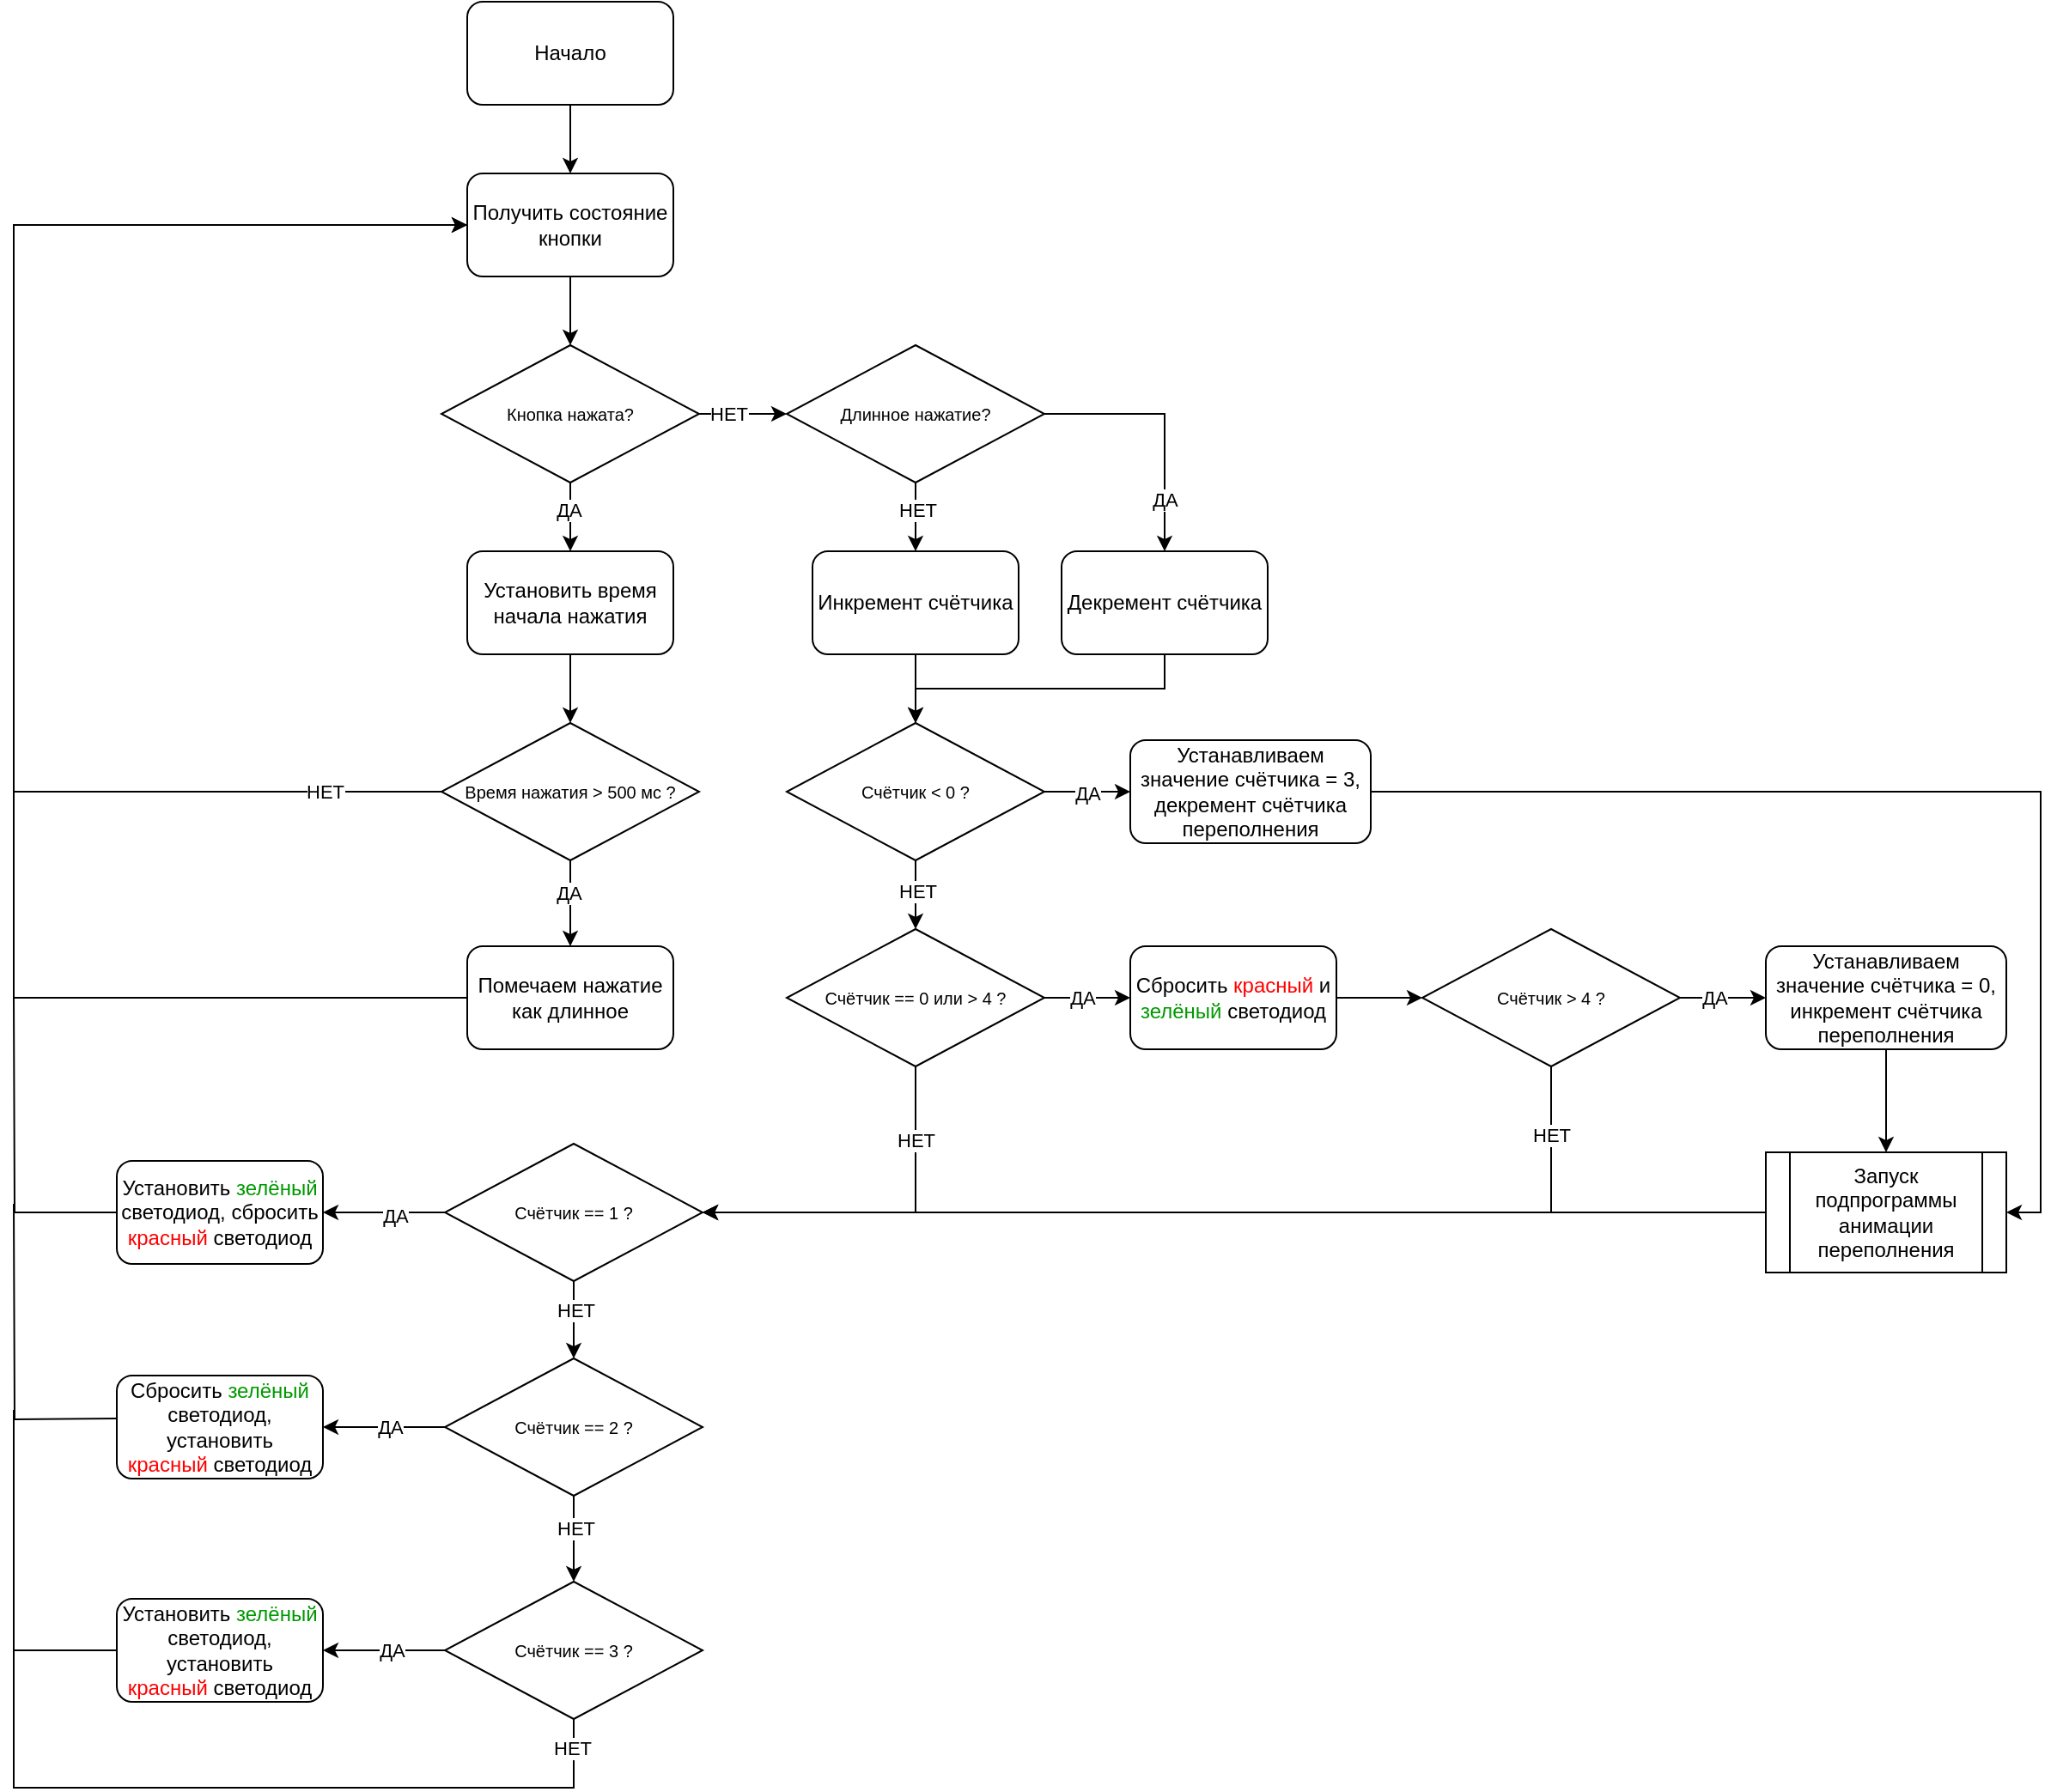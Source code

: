 <mxfile version="28.2.7">
  <diagram name="Страница — 1" id="g4oelMtz0Izz_kZESf4x">
    <mxGraphModel dx="1731" dy="913" grid="1" gridSize="10" guides="1" tooltips="1" connect="1" arrows="1" fold="1" page="1" pageScale="1" pageWidth="3300" pageHeight="4681" math="0" shadow="0">
      <root>
        <mxCell id="0" />
        <mxCell id="1" parent="0" />
        <mxCell id="89le1lL-WRRe9s-oZYW1-1" value="Получить состояние кнопки" style="rounded=1;whiteSpace=wrap;html=1;" vertex="1" parent="1">
          <mxGeometry x="404" y="370" width="120" height="60" as="geometry" />
        </mxCell>
        <mxCell id="89le1lL-WRRe9s-oZYW1-25" style="edgeStyle=orthogonalEdgeStyle;rounded=0;orthogonalLoop=1;jettySize=auto;html=1;exitX=1;exitY=0.5;exitDx=0;exitDy=0;entryX=0;entryY=0.5;entryDx=0;entryDy=0;" edge="1" parent="1" source="89le1lL-WRRe9s-oZYW1-9" target="89le1lL-WRRe9s-oZYW1-24">
          <mxGeometry relative="1" as="geometry" />
        </mxCell>
        <mxCell id="89le1lL-WRRe9s-oZYW1-26" value="NO" style="edgeLabel;html=1;align=center;verticalAlign=middle;resizable=0;points=[];" vertex="1" connectable="0" parent="89le1lL-WRRe9s-oZYW1-25">
          <mxGeometry x="-0.344" y="1" relative="1" as="geometry">
            <mxPoint as="offset" />
          </mxGeometry>
        </mxCell>
        <mxCell id="89le1lL-WRRe9s-oZYW1-33" value="НЕТ" style="edgeLabel;html=1;align=center;verticalAlign=middle;resizable=0;points=[];" vertex="1" connectable="0" parent="89le1lL-WRRe9s-oZYW1-25">
          <mxGeometry x="-0.324" y="-2" relative="1" as="geometry">
            <mxPoint y="-2" as="offset" />
          </mxGeometry>
        </mxCell>
        <mxCell id="89le1lL-WRRe9s-oZYW1-44" style="edgeStyle=orthogonalEdgeStyle;rounded=0;orthogonalLoop=1;jettySize=auto;html=1;exitX=0.5;exitY=1;exitDx=0;exitDy=0;" edge="1" parent="1" source="89le1lL-WRRe9s-oZYW1-9" target="89le1lL-WRRe9s-oZYW1-42">
          <mxGeometry relative="1" as="geometry" />
        </mxCell>
        <mxCell id="89le1lL-WRRe9s-oZYW1-46" value="ДА" style="edgeLabel;html=1;align=center;verticalAlign=middle;resizable=0;points=[];" vertex="1" connectable="0" parent="89le1lL-WRRe9s-oZYW1-44">
          <mxGeometry x="-0.215" y="-1" relative="1" as="geometry">
            <mxPoint as="offset" />
          </mxGeometry>
        </mxCell>
        <mxCell id="89le1lL-WRRe9s-oZYW1-9" value="Кнопка нажата?" style="rhombus;whiteSpace=wrap;html=1;fontSize=10;" vertex="1" parent="1">
          <mxGeometry x="389" y="470" width="150" height="80" as="geometry" />
        </mxCell>
        <mxCell id="89le1lL-WRRe9s-oZYW1-10" value="" style="endArrow=classic;html=1;rounded=0;exitX=0.5;exitY=1;exitDx=0;exitDy=0;entryX=0.5;entryY=0;entryDx=0;entryDy=0;" edge="1" parent="1" source="89le1lL-WRRe9s-oZYW1-1" target="89le1lL-WRRe9s-oZYW1-9">
          <mxGeometry width="50" height="50" relative="1" as="geometry">
            <mxPoint x="440" y="600" as="sourcePoint" />
            <mxPoint x="464" y="460.0" as="targetPoint" />
          </mxGeometry>
        </mxCell>
        <mxCell id="89le1lL-WRRe9s-oZYW1-40" style="edgeStyle=orthogonalEdgeStyle;rounded=0;orthogonalLoop=1;jettySize=auto;html=1;exitX=0.5;exitY=1;exitDx=0;exitDy=0;" edge="1" parent="1" source="89le1lL-WRRe9s-oZYW1-17" target="89le1lL-WRRe9s-oZYW1-39">
          <mxGeometry relative="1" as="geometry" />
        </mxCell>
        <mxCell id="89le1lL-WRRe9s-oZYW1-41" value="НЕТ" style="edgeLabel;html=1;align=center;verticalAlign=middle;resizable=0;points=[];" vertex="1" connectable="0" parent="89le1lL-WRRe9s-oZYW1-40">
          <mxGeometry x="-0.097" y="1" relative="1" as="geometry">
            <mxPoint as="offset" />
          </mxGeometry>
        </mxCell>
        <mxCell id="89le1lL-WRRe9s-oZYW1-59" style="edgeStyle=orthogonalEdgeStyle;rounded=0;orthogonalLoop=1;jettySize=auto;html=1;exitX=1;exitY=0.5;exitDx=0;exitDy=0;entryX=0;entryY=0.5;entryDx=0;entryDy=0;" edge="1" parent="1" source="89le1lL-WRRe9s-oZYW1-17" target="89le1lL-WRRe9s-oZYW1-58">
          <mxGeometry relative="1" as="geometry" />
        </mxCell>
        <mxCell id="89le1lL-WRRe9s-oZYW1-60" value="ДА" style="edgeLabel;html=1;align=center;verticalAlign=middle;resizable=0;points=[];" vertex="1" connectable="0" parent="89le1lL-WRRe9s-oZYW1-59">
          <mxGeometry x="-0.027" y="-1" relative="1" as="geometry">
            <mxPoint as="offset" />
          </mxGeometry>
        </mxCell>
        <mxCell id="89le1lL-WRRe9s-oZYW1-17" value="Счётчик &amp;lt; 0 ?" style="rhombus;whiteSpace=wrap;html=1;fontSize=10;" vertex="1" parent="1">
          <mxGeometry x="590" y="690" width="150" height="80" as="geometry" />
        </mxCell>
        <mxCell id="89le1lL-WRRe9s-oZYW1-62" style="edgeStyle=orthogonalEdgeStyle;rounded=0;orthogonalLoop=1;jettySize=auto;html=1;exitX=1;exitY=0.5;exitDx=0;exitDy=0;entryX=0;entryY=0.5;entryDx=0;entryDy=0;" edge="1" parent="1" source="89le1lL-WRRe9s-oZYW1-19" target="89le1lL-WRRe9s-oZYW1-61">
          <mxGeometry relative="1" as="geometry" />
        </mxCell>
        <mxCell id="89le1lL-WRRe9s-oZYW1-19" value="Сбросить&amp;nbsp;&lt;font style=&quot;color: rgb(255, 0, 0);&quot;&gt;красный&amp;nbsp;&lt;/font&gt;и&lt;div&gt;&lt;span style=&quot;color: rgb(0, 153, 0);&quot;&gt;зелёный&amp;nbsp;&lt;/span&gt;светодиод&lt;/div&gt;" style="rounded=1;whiteSpace=wrap;html=1;" vertex="1" parent="1">
          <mxGeometry x="790" y="820" width="120" height="60" as="geometry" />
        </mxCell>
        <mxCell id="89le1lL-WRRe9s-oZYW1-29" style="edgeStyle=orthogonalEdgeStyle;rounded=0;orthogonalLoop=1;jettySize=auto;html=1;exitX=0.5;exitY=1;exitDx=0;exitDy=0;entryX=0.5;entryY=0;entryDx=0;entryDy=0;" edge="1" parent="1" source="89le1lL-WRRe9s-oZYW1-24" target="89le1lL-WRRe9s-oZYW1-27">
          <mxGeometry relative="1" as="geometry" />
        </mxCell>
        <mxCell id="89le1lL-WRRe9s-oZYW1-35" value="НЕТ" style="edgeLabel;html=1;align=center;verticalAlign=middle;resizable=0;points=[];" vertex="1" connectable="0" parent="89le1lL-WRRe9s-oZYW1-29">
          <mxGeometry x="-0.191" y="1" relative="1" as="geometry">
            <mxPoint as="offset" />
          </mxGeometry>
        </mxCell>
        <mxCell id="89le1lL-WRRe9s-oZYW1-30" style="edgeStyle=orthogonalEdgeStyle;rounded=0;orthogonalLoop=1;jettySize=auto;html=1;exitX=1;exitY=0.5;exitDx=0;exitDy=0;entryX=0.5;entryY=0;entryDx=0;entryDy=0;" edge="1" parent="1" source="89le1lL-WRRe9s-oZYW1-24" target="89le1lL-WRRe9s-oZYW1-28">
          <mxGeometry relative="1" as="geometry" />
        </mxCell>
        <mxCell id="89le1lL-WRRe9s-oZYW1-31" value="ДА" style="edgeLabel;html=1;align=center;verticalAlign=middle;resizable=0;points=[];" vertex="1" connectable="0" parent="89le1lL-WRRe9s-oZYW1-30">
          <mxGeometry x="-0.47" y="-2" relative="1" as="geometry">
            <mxPoint x="30" y="48" as="offset" />
          </mxGeometry>
        </mxCell>
        <mxCell id="89le1lL-WRRe9s-oZYW1-24" value="Длинное нажатие?" style="rhombus;whiteSpace=wrap;html=1;fontSize=10;" vertex="1" parent="1">
          <mxGeometry x="590" y="470" width="150" height="80" as="geometry" />
        </mxCell>
        <mxCell id="89le1lL-WRRe9s-oZYW1-36" style="edgeStyle=orthogonalEdgeStyle;rounded=0;orthogonalLoop=1;jettySize=auto;html=1;exitX=0.5;exitY=1;exitDx=0;exitDy=0;" edge="1" parent="1" source="89le1lL-WRRe9s-oZYW1-27" target="89le1lL-WRRe9s-oZYW1-17">
          <mxGeometry relative="1" as="geometry" />
        </mxCell>
        <mxCell id="89le1lL-WRRe9s-oZYW1-27" value="Инкремент счётчика" style="rounded=1;whiteSpace=wrap;html=1;" vertex="1" parent="1">
          <mxGeometry x="605" y="590" width="120" height="60" as="geometry" />
        </mxCell>
        <mxCell id="89le1lL-WRRe9s-oZYW1-37" style="edgeStyle=orthogonalEdgeStyle;rounded=0;orthogonalLoop=1;jettySize=auto;html=1;exitX=0.5;exitY=1;exitDx=0;exitDy=0;entryX=0.5;entryY=0;entryDx=0;entryDy=0;" edge="1" parent="1" source="89le1lL-WRRe9s-oZYW1-28" target="89le1lL-WRRe9s-oZYW1-17">
          <mxGeometry relative="1" as="geometry" />
        </mxCell>
        <mxCell id="89le1lL-WRRe9s-oZYW1-28" value="Декремент счётчика" style="rounded=1;whiteSpace=wrap;html=1;" vertex="1" parent="1">
          <mxGeometry x="750" y="590" width="120" height="60" as="geometry" />
        </mxCell>
        <mxCell id="89le1lL-WRRe9s-oZYW1-56" style="edgeStyle=orthogonalEdgeStyle;rounded=0;orthogonalLoop=1;jettySize=auto;html=1;exitX=1;exitY=0.5;exitDx=0;exitDy=0;entryX=0;entryY=0.5;entryDx=0;entryDy=0;" edge="1" parent="1" source="89le1lL-WRRe9s-oZYW1-39" target="89le1lL-WRRe9s-oZYW1-19">
          <mxGeometry relative="1" as="geometry" />
        </mxCell>
        <mxCell id="89le1lL-WRRe9s-oZYW1-57" value="ДА" style="edgeLabel;html=1;align=center;verticalAlign=middle;resizable=0;points=[];" vertex="1" connectable="0" parent="89le1lL-WRRe9s-oZYW1-56">
          <mxGeometry x="-0.112" relative="1" as="geometry">
            <mxPoint as="offset" />
          </mxGeometry>
        </mxCell>
        <mxCell id="89le1lL-WRRe9s-oZYW1-76" style="edgeStyle=orthogonalEdgeStyle;rounded=0;orthogonalLoop=1;jettySize=auto;html=1;exitX=0.5;exitY=1;exitDx=0;exitDy=0;entryX=1;entryY=0.5;entryDx=0;entryDy=0;" edge="1" parent="1" source="89le1lL-WRRe9s-oZYW1-39" target="89le1lL-WRRe9s-oZYW1-69">
          <mxGeometry relative="1" as="geometry" />
        </mxCell>
        <mxCell id="89le1lL-WRRe9s-oZYW1-77" value="НЕТ" style="edgeLabel;html=1;align=center;verticalAlign=middle;resizable=0;points=[];" vertex="1" connectable="0" parent="89le1lL-WRRe9s-oZYW1-76">
          <mxGeometry x="-0.589" relative="1" as="geometry">
            <mxPoint as="offset" />
          </mxGeometry>
        </mxCell>
        <mxCell id="89le1lL-WRRe9s-oZYW1-39" value="Счётчик == 0 или &amp;gt; 4 ?" style="rhombus;whiteSpace=wrap;html=1;fontSize=10;" vertex="1" parent="1">
          <mxGeometry x="590" y="810" width="150" height="80" as="geometry" />
        </mxCell>
        <mxCell id="89le1lL-WRRe9s-oZYW1-45" style="edgeStyle=orthogonalEdgeStyle;rounded=0;orthogonalLoop=1;jettySize=auto;html=1;exitX=0.5;exitY=1;exitDx=0;exitDy=0;" edge="1" parent="1" source="89le1lL-WRRe9s-oZYW1-42" target="89le1lL-WRRe9s-oZYW1-43">
          <mxGeometry relative="1" as="geometry" />
        </mxCell>
        <mxCell id="89le1lL-WRRe9s-oZYW1-42" value="Установить время начала нажатия" style="rounded=1;whiteSpace=wrap;html=1;" vertex="1" parent="1">
          <mxGeometry x="404" y="590" width="120" height="60" as="geometry" />
        </mxCell>
        <mxCell id="89le1lL-WRRe9s-oZYW1-48" style="edgeStyle=orthogonalEdgeStyle;rounded=0;orthogonalLoop=1;jettySize=auto;html=1;exitX=0.5;exitY=1;exitDx=0;exitDy=0;entryX=0.5;entryY=0;entryDx=0;entryDy=0;" edge="1" parent="1" source="89le1lL-WRRe9s-oZYW1-43" target="89le1lL-WRRe9s-oZYW1-47">
          <mxGeometry relative="1" as="geometry" />
        </mxCell>
        <mxCell id="89le1lL-WRRe9s-oZYW1-49" value="ДА" style="edgeLabel;html=1;align=center;verticalAlign=middle;resizable=0;points=[];" vertex="1" connectable="0" parent="89le1lL-WRRe9s-oZYW1-48">
          <mxGeometry x="-0.221" y="-1" relative="1" as="geometry">
            <mxPoint y="-1" as="offset" />
          </mxGeometry>
        </mxCell>
        <mxCell id="89le1lL-WRRe9s-oZYW1-52" style="edgeStyle=orthogonalEdgeStyle;rounded=0;orthogonalLoop=1;jettySize=auto;html=1;exitX=0;exitY=0.5;exitDx=0;exitDy=0;entryX=0;entryY=0.5;entryDx=0;entryDy=0;" edge="1" parent="1" source="89le1lL-WRRe9s-oZYW1-43" target="89le1lL-WRRe9s-oZYW1-1">
          <mxGeometry relative="1" as="geometry">
            <mxPoint x="310" y="650" as="targetPoint" />
            <Array as="points">
              <mxPoint x="140" y="730" />
              <mxPoint x="140" y="400" />
            </Array>
          </mxGeometry>
        </mxCell>
        <mxCell id="89le1lL-WRRe9s-oZYW1-55" value="НЕТ" style="edgeLabel;html=1;align=center;verticalAlign=middle;resizable=0;points=[];" vertex="1" connectable="0" parent="89le1lL-WRRe9s-oZYW1-52">
          <mxGeometry x="-0.529" y="1" relative="1" as="geometry">
            <mxPoint x="130" y="-1" as="offset" />
          </mxGeometry>
        </mxCell>
        <mxCell id="89le1lL-WRRe9s-oZYW1-43" value="Время нажатия &amp;gt; 500 мс ?" style="rhombus;whiteSpace=wrap;html=1;fontSize=10;" vertex="1" parent="1">
          <mxGeometry x="389" y="690" width="150" height="80" as="geometry" />
        </mxCell>
        <mxCell id="89le1lL-WRRe9s-oZYW1-51" style="edgeStyle=orthogonalEdgeStyle;rounded=0;orthogonalLoop=1;jettySize=auto;html=1;exitX=0;exitY=0.5;exitDx=0;exitDy=0;entryX=0;entryY=0.5;entryDx=0;entryDy=0;" edge="1" parent="1" source="89le1lL-WRRe9s-oZYW1-47" target="89le1lL-WRRe9s-oZYW1-1">
          <mxGeometry relative="1" as="geometry">
            <mxPoint x="310.0" y="844.97" as="sourcePoint" />
            <mxPoint x="310.0" y="394.97" as="targetPoint" />
            <Array as="points">
              <mxPoint x="140" y="850" />
              <mxPoint x="140" y="400" />
            </Array>
          </mxGeometry>
        </mxCell>
        <mxCell id="89le1lL-WRRe9s-oZYW1-47" value="Помечаем нажатие как длинное" style="rounded=1;whiteSpace=wrap;html=1;" vertex="1" parent="1">
          <mxGeometry x="404" y="820" width="120" height="60" as="geometry" />
        </mxCell>
        <mxCell id="89le1lL-WRRe9s-oZYW1-68" style="edgeStyle=orthogonalEdgeStyle;rounded=0;orthogonalLoop=1;jettySize=auto;html=1;exitX=1;exitY=0.5;exitDx=0;exitDy=0;entryX=1;entryY=0.5;entryDx=0;entryDy=0;" edge="1" parent="1" source="89le1lL-WRRe9s-oZYW1-58" target="89le1lL-WRRe9s-oZYW1-66">
          <mxGeometry relative="1" as="geometry" />
        </mxCell>
        <mxCell id="89le1lL-WRRe9s-oZYW1-58" value="Устанавливаем значение счётчика = 3, декремент счётчика переполнения" style="rounded=1;whiteSpace=wrap;html=1;" vertex="1" parent="1">
          <mxGeometry x="790" y="700" width="140" height="60" as="geometry" />
        </mxCell>
        <mxCell id="89le1lL-WRRe9s-oZYW1-64" style="edgeStyle=orthogonalEdgeStyle;rounded=0;orthogonalLoop=1;jettySize=auto;html=1;exitX=1;exitY=0.5;exitDx=0;exitDy=0;entryX=0;entryY=0.5;entryDx=0;entryDy=0;" edge="1" parent="1" source="89le1lL-WRRe9s-oZYW1-61" target="89le1lL-WRRe9s-oZYW1-63">
          <mxGeometry relative="1" as="geometry" />
        </mxCell>
        <mxCell id="89le1lL-WRRe9s-oZYW1-65" value="ДА" style="edgeLabel;html=1;align=center;verticalAlign=middle;resizable=0;points=[];" vertex="1" connectable="0" parent="89le1lL-WRRe9s-oZYW1-64">
          <mxGeometry x="-0.2" relative="1" as="geometry">
            <mxPoint as="offset" />
          </mxGeometry>
        </mxCell>
        <mxCell id="89le1lL-WRRe9s-oZYW1-74" style="edgeStyle=orthogonalEdgeStyle;rounded=0;orthogonalLoop=1;jettySize=auto;html=1;exitX=0.5;exitY=1;exitDx=0;exitDy=0;entryX=1;entryY=0.5;entryDx=0;entryDy=0;" edge="1" parent="1" source="89le1lL-WRRe9s-oZYW1-61" target="89le1lL-WRRe9s-oZYW1-69">
          <mxGeometry relative="1" as="geometry" />
        </mxCell>
        <mxCell id="89le1lL-WRRe9s-oZYW1-75" value="НЕТ" style="edgeLabel;html=1;align=center;verticalAlign=middle;resizable=0;points=[];" vertex="1" connectable="0" parent="89le1lL-WRRe9s-oZYW1-74">
          <mxGeometry x="-0.861" relative="1" as="geometry">
            <mxPoint as="offset" />
          </mxGeometry>
        </mxCell>
        <mxCell id="89le1lL-WRRe9s-oZYW1-61" value="Счётчик &amp;gt; 4 ?" style="rhombus;whiteSpace=wrap;html=1;fontSize=10;" vertex="1" parent="1">
          <mxGeometry x="960" y="810" width="150" height="80" as="geometry" />
        </mxCell>
        <mxCell id="89le1lL-WRRe9s-oZYW1-67" style="edgeStyle=orthogonalEdgeStyle;rounded=0;orthogonalLoop=1;jettySize=auto;html=1;exitX=0.5;exitY=1;exitDx=0;exitDy=0;entryX=0.5;entryY=0;entryDx=0;entryDy=0;" edge="1" parent="1" source="89le1lL-WRRe9s-oZYW1-63" target="89le1lL-WRRe9s-oZYW1-66">
          <mxGeometry relative="1" as="geometry" />
        </mxCell>
        <mxCell id="89le1lL-WRRe9s-oZYW1-63" value="Устанавливаем значение счётчика = 0, инкремент счётчика переполнения" style="rounded=1;whiteSpace=wrap;html=1;" vertex="1" parent="1">
          <mxGeometry x="1160" y="820" width="140" height="60" as="geometry" />
        </mxCell>
        <mxCell id="89le1lL-WRRe9s-oZYW1-73" style="edgeStyle=orthogonalEdgeStyle;rounded=0;orthogonalLoop=1;jettySize=auto;html=1;exitX=0;exitY=0.5;exitDx=0;exitDy=0;entryX=1;entryY=0.5;entryDx=0;entryDy=0;" edge="1" parent="1" source="89le1lL-WRRe9s-oZYW1-66" target="89le1lL-WRRe9s-oZYW1-69">
          <mxGeometry relative="1" as="geometry" />
        </mxCell>
        <mxCell id="89le1lL-WRRe9s-oZYW1-66" value="Запуск подпрограммы анимации переполнения" style="shape=process;whiteSpace=wrap;html=1;backgroundOutline=1;" vertex="1" parent="1">
          <mxGeometry x="1160" y="940" width="140" height="70" as="geometry" />
        </mxCell>
        <mxCell id="89le1lL-WRRe9s-oZYW1-78" style="edgeStyle=orthogonalEdgeStyle;rounded=0;orthogonalLoop=1;jettySize=auto;html=1;exitX=0.5;exitY=1;exitDx=0;exitDy=0;entryX=0.5;entryY=0;entryDx=0;entryDy=0;" edge="1" parent="1" source="89le1lL-WRRe9s-oZYW1-69" target="89le1lL-WRRe9s-oZYW1-71">
          <mxGeometry relative="1" as="geometry" />
        </mxCell>
        <mxCell id="89le1lL-WRRe9s-oZYW1-80" value="НЕТ" style="edgeLabel;html=1;align=center;verticalAlign=middle;resizable=0;points=[];" vertex="1" connectable="0" parent="89le1lL-WRRe9s-oZYW1-78">
          <mxGeometry x="-0.2" y="1" relative="1" as="geometry">
            <mxPoint y="-1" as="offset" />
          </mxGeometry>
        </mxCell>
        <mxCell id="89le1lL-WRRe9s-oZYW1-84" style="edgeStyle=orthogonalEdgeStyle;rounded=0;orthogonalLoop=1;jettySize=auto;html=1;exitX=0;exitY=0.5;exitDx=0;exitDy=0;entryX=1;entryY=0.5;entryDx=0;entryDy=0;" edge="1" parent="1" source="89le1lL-WRRe9s-oZYW1-69" target="89le1lL-WRRe9s-oZYW1-82">
          <mxGeometry relative="1" as="geometry" />
        </mxCell>
        <mxCell id="89le1lL-WRRe9s-oZYW1-86" value="ДА" style="edgeLabel;html=1;align=center;verticalAlign=middle;resizable=0;points=[];" vertex="1" connectable="0" parent="89le1lL-WRRe9s-oZYW1-84">
          <mxGeometry x="-0.167" y="2" relative="1" as="geometry">
            <mxPoint as="offset" />
          </mxGeometry>
        </mxCell>
        <mxCell id="89le1lL-WRRe9s-oZYW1-69" value="Счётчик == 1 ?" style="rhombus;whiteSpace=wrap;html=1;fontSize=10;" vertex="1" parent="1">
          <mxGeometry x="391" y="935" width="150" height="80" as="geometry" />
        </mxCell>
        <mxCell id="89le1lL-WRRe9s-oZYW1-79" style="edgeStyle=orthogonalEdgeStyle;rounded=0;orthogonalLoop=1;jettySize=auto;html=1;exitX=0.5;exitY=1;exitDx=0;exitDy=0;entryX=0.5;entryY=0;entryDx=0;entryDy=0;" edge="1" parent="1" source="89le1lL-WRRe9s-oZYW1-71" target="89le1lL-WRRe9s-oZYW1-72">
          <mxGeometry relative="1" as="geometry" />
        </mxCell>
        <mxCell id="89le1lL-WRRe9s-oZYW1-81" value="НЕТ" style="edgeLabel;html=1;align=center;verticalAlign=middle;resizable=0;points=[];" vertex="1" connectable="0" parent="89le1lL-WRRe9s-oZYW1-79">
          <mxGeometry x="-0.251" y="1" relative="1" as="geometry">
            <mxPoint as="offset" />
          </mxGeometry>
        </mxCell>
        <mxCell id="89le1lL-WRRe9s-oZYW1-85" style="edgeStyle=orthogonalEdgeStyle;rounded=0;orthogonalLoop=1;jettySize=auto;html=1;exitX=0;exitY=0.5;exitDx=0;exitDy=0;entryX=1;entryY=0.5;entryDx=0;entryDy=0;" edge="1" parent="1" source="89le1lL-WRRe9s-oZYW1-71">
          <mxGeometry relative="1" as="geometry">
            <mxPoint x="320" y="1100" as="targetPoint" />
          </mxGeometry>
        </mxCell>
        <mxCell id="89le1lL-WRRe9s-oZYW1-87" value="ДА" style="edgeLabel;html=1;align=center;verticalAlign=middle;resizable=0;points=[];" vertex="1" connectable="0" parent="89le1lL-WRRe9s-oZYW1-85">
          <mxGeometry x="-0.086" y="4" relative="1" as="geometry">
            <mxPoint y="-4" as="offset" />
          </mxGeometry>
        </mxCell>
        <mxCell id="89le1lL-WRRe9s-oZYW1-71" value="Счётчик == 2 ?" style="rhombus;whiteSpace=wrap;html=1;fontSize=10;" vertex="1" parent="1">
          <mxGeometry x="391" y="1060" width="150" height="80" as="geometry" />
        </mxCell>
        <mxCell id="89le1lL-WRRe9s-oZYW1-91" style="edgeStyle=orthogonalEdgeStyle;rounded=0;orthogonalLoop=1;jettySize=auto;html=1;exitX=0;exitY=0.5;exitDx=0;exitDy=0;entryX=1;entryY=0.5;entryDx=0;entryDy=0;" edge="1" parent="1" source="89le1lL-WRRe9s-oZYW1-72" target="89le1lL-WRRe9s-oZYW1-88">
          <mxGeometry relative="1" as="geometry" />
        </mxCell>
        <mxCell id="89le1lL-WRRe9s-oZYW1-92" value="ДА" style="edgeLabel;html=1;align=center;verticalAlign=middle;resizable=0;points=[];" vertex="1" connectable="0" parent="89le1lL-WRRe9s-oZYW1-91">
          <mxGeometry x="-0.03" relative="1" as="geometry">
            <mxPoint x="3" as="offset" />
          </mxGeometry>
        </mxCell>
        <mxCell id="89le1lL-WRRe9s-oZYW1-72" value="Счётчик == 3 ?" style="rhombus;whiteSpace=wrap;html=1;fontSize=10;" vertex="1" parent="1">
          <mxGeometry x="391" y="1190" width="150" height="80" as="geometry" />
        </mxCell>
        <mxCell id="89le1lL-WRRe9s-oZYW1-93" style="edgeStyle=orthogonalEdgeStyle;rounded=0;orthogonalLoop=1;jettySize=auto;html=1;exitX=0;exitY=0.5;exitDx=0;exitDy=0;endArrow=none;endFill=0;" edge="1" parent="1" source="89le1lL-WRRe9s-oZYW1-82">
          <mxGeometry relative="1" as="geometry">
            <mxPoint x="140" y="850" as="targetPoint" />
          </mxGeometry>
        </mxCell>
        <mxCell id="89le1lL-WRRe9s-oZYW1-82" value="Установить&amp;nbsp;&lt;font style=&quot;color: rgb(0, 153, 0);&quot;&gt;зелёный&lt;/font&gt;&lt;div&gt;светодиод, сбросить&lt;/div&gt;&lt;div&gt;&lt;div&gt;&lt;span style=&quot;color: rgb(255, 0, 0); background-color: transparent;&quot;&gt;красный&amp;nbsp;&lt;/span&gt;светодиод&lt;/div&gt;&lt;/div&gt;" style="rounded=1;whiteSpace=wrap;html=1;" vertex="1" parent="1">
          <mxGeometry x="200" y="945" width="120" height="60" as="geometry" />
        </mxCell>
        <mxCell id="89le1lL-WRRe9s-oZYW1-88" value="Установить&amp;nbsp;&lt;font style=&quot;color: rgb(0, 153, 0);&quot;&gt;зелёный&lt;/font&gt;&lt;div&gt;светодиод, установить&lt;/div&gt;&lt;div&gt;&lt;div&gt;&lt;span style=&quot;color: rgb(255, 0, 0); background-color: transparent;&quot;&gt;красный&amp;nbsp;&lt;/span&gt;светодиод&lt;/div&gt;&lt;/div&gt;" style="rounded=1;whiteSpace=wrap;html=1;" vertex="1" parent="1">
          <mxGeometry x="200" y="1200" width="120" height="60" as="geometry" />
        </mxCell>
        <mxCell id="89le1lL-WRRe9s-oZYW1-90" value="Сбросить&amp;nbsp;&lt;font style=&quot;color: rgb(0, 153, 0);&quot;&gt;зелёный&lt;/font&gt;&lt;div&gt;светодиод, установить&lt;/div&gt;&lt;div&gt;&lt;div&gt;&lt;span style=&quot;color: rgb(255, 0, 0); background-color: transparent;&quot;&gt;красный&amp;nbsp;&lt;/span&gt;светодиод&lt;/div&gt;&lt;/div&gt;" style="rounded=1;whiteSpace=wrap;html=1;" vertex="1" parent="1">
          <mxGeometry x="200" y="1070" width="120" height="60" as="geometry" />
        </mxCell>
        <mxCell id="89le1lL-WRRe9s-oZYW1-94" style="edgeStyle=orthogonalEdgeStyle;rounded=0;orthogonalLoop=1;jettySize=auto;html=1;exitX=0;exitY=0.5;exitDx=0;exitDy=0;endArrow=none;endFill=0;" edge="1" parent="1">
          <mxGeometry relative="1" as="geometry">
            <mxPoint x="140" y="970" as="targetPoint" />
            <mxPoint x="200" y="1095" as="sourcePoint" />
          </mxGeometry>
        </mxCell>
        <mxCell id="89le1lL-WRRe9s-oZYW1-95" style="edgeStyle=orthogonalEdgeStyle;rounded=0;orthogonalLoop=1;jettySize=auto;html=1;exitX=0;exitY=0.5;exitDx=0;exitDy=0;endArrow=none;endFill=0;" edge="1" parent="1">
          <mxGeometry relative="1" as="geometry">
            <mxPoint x="140" y="1090" as="targetPoint" />
            <mxPoint x="200" y="1215" as="sourcePoint" />
            <Array as="points">
              <mxPoint x="200" y="1230" />
              <mxPoint x="140" y="1230" />
            </Array>
          </mxGeometry>
        </mxCell>
        <mxCell id="89le1lL-WRRe9s-oZYW1-97" value="" style="endArrow=none;html=1;rounded=0;exitX=0.5;exitY=1;exitDx=0;exitDy=0;" edge="1" parent="1" source="89le1lL-WRRe9s-oZYW1-72">
          <mxGeometry width="50" height="50" relative="1" as="geometry">
            <mxPoint x="660" y="1070" as="sourcePoint" />
            <mxPoint x="140" y="1230" as="targetPoint" />
            <Array as="points">
              <mxPoint x="466" y="1310" />
              <mxPoint x="140" y="1310" />
            </Array>
          </mxGeometry>
        </mxCell>
        <mxCell id="89le1lL-WRRe9s-oZYW1-98" value="НЕТ" style="edgeLabel;html=1;align=center;verticalAlign=middle;resizable=0;points=[];" vertex="1" connectable="0" parent="89le1lL-WRRe9s-oZYW1-97">
          <mxGeometry x="-0.924" y="-1" relative="1" as="geometry">
            <mxPoint as="offset" />
          </mxGeometry>
        </mxCell>
        <mxCell id="89le1lL-WRRe9s-oZYW1-100" style="edgeStyle=orthogonalEdgeStyle;rounded=0;orthogonalLoop=1;jettySize=auto;html=1;exitX=0.5;exitY=1;exitDx=0;exitDy=0;" edge="1" parent="1" source="89le1lL-WRRe9s-oZYW1-99" target="89le1lL-WRRe9s-oZYW1-1">
          <mxGeometry relative="1" as="geometry" />
        </mxCell>
        <mxCell id="89le1lL-WRRe9s-oZYW1-99" value="Начало" style="rounded=1;whiteSpace=wrap;html=1;" vertex="1" parent="1">
          <mxGeometry x="404" y="270" width="120" height="60" as="geometry" />
        </mxCell>
      </root>
    </mxGraphModel>
  </diagram>
</mxfile>
